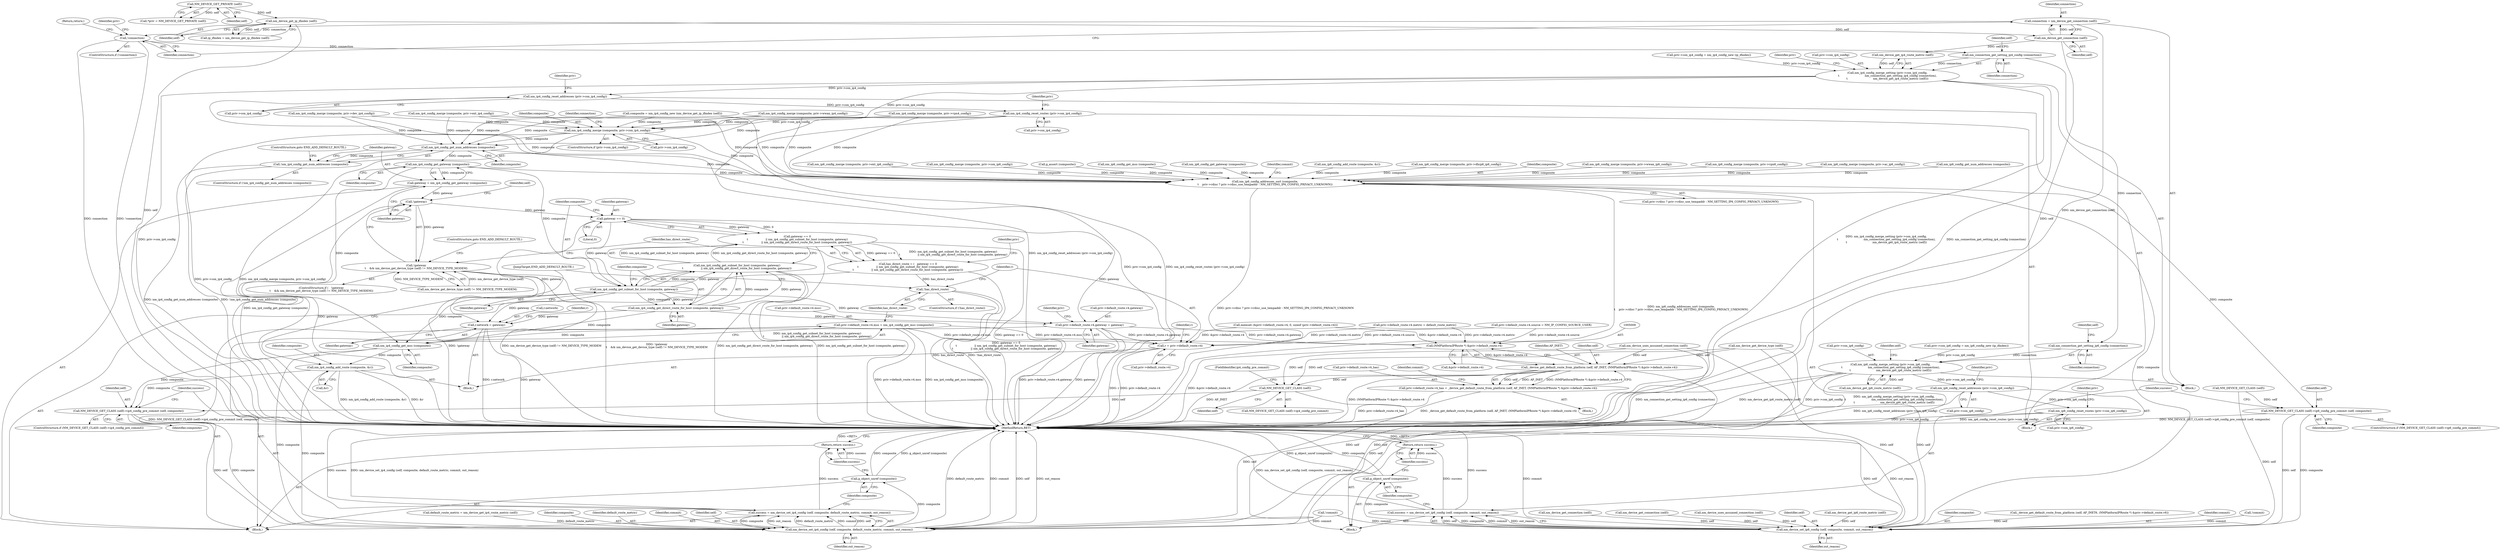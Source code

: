 digraph "0_NetworkManager_d5fc88e573fa58b93034b04d35a2454f5d28cad9@API" {
"1004631" [label="(Call,connection = nm_device_get_connection (self))"];
"1004633" [label="(Call,nm_device_get_connection (self))"];
"1004611" [label="(Call,nm_device_get_ip_ifindex (self))"];
"1004606" [label="(Call,NM_DEVICE_GET_PRIVATE (self))"];
"1004636" [label="(Call,!connection)"];
"1004655" [label="(Call,nm_connection_get_setting_ip4_config (connection))"];
"1004651" [label="(Call,nm_ip4_config_merge_setting (priv->con_ip4_config,\n\t                             nm_connection_get_setting_ip4_config (connection),\n\t                             nm_device_get_ip4_route_metric (self)))"];
"1004671" [label="(Call,nm_ip4_config_reset_addresses (priv->con_ip4_config))"];
"1004675" [label="(Call,nm_ip4_config_reset_routes (priv->con_ip4_config))"];
"1004822" [label="(Call,nm_ip4_config_merge (composite, priv->con_ip4_config))"];
"1004872" [label="(Call,nm_ip4_config_get_num_addresses (composite))"];
"1004871" [label="(Call,!nm_ip4_config_get_num_addresses (composite))"];
"1004878" [label="(Call,nm_ip4_config_get_gateway (composite))"];
"1004876" [label="(Call,gateway = nm_ip4_config_get_gateway (composite))"];
"1004882" [label="(Call,!gateway)"];
"1004881" [label="(Call,!gateway\n\t    && nm_device_get_device_type (self) != NM_DEVICE_TYPE_MODEM)"];
"1004892" [label="(Call,gateway == 0)"];
"1004891" [label="(Call,gateway == 0\n\t                    || nm_ip4_config_get_subnet_for_host (composite, gateway)\n\t                    || nm_ip4_config_get_direct_route_for_host (composite, gateway))"];
"1004889" [label="(Call,has_direct_route = (   gateway == 0\n\t                    || nm_ip4_config_get_subnet_for_host (composite, gateway)\n\t                    || nm_ip4_config_get_direct_route_for_host (composite, gateway)))"];
"1004961" [label="(Call,!has_direct_route)"];
"1004896" [label="(Call,nm_ip4_config_get_subnet_for_host (composite, gateway))"];
"1004895" [label="(Call,nm_ip4_config_get_subnet_for_host (composite, gateway)\n\t                    || nm_ip4_config_get_direct_route_for_host (composite, gateway))"];
"1004899" [label="(Call,nm_ip4_config_get_direct_route_for_host (composite, gateway))"];
"1004932" [label="(Call,priv->default_route.v4.gateway = gateway)"];
"1004965" [label="(Call,r = priv->default_route.v4)"];
"1005008" [label="(Call,(NMPlatformIPRoute *) &priv->default_route.v4)"];
"1005005" [label="(Call,_device_get_default_route_from_platform (self, AF_INET, (NMPlatformIPRoute *) &priv->default_route.v4))"];
"1004999" [label="(Call,priv->default_route.v4_has = _device_get_default_route_from_platform (self, AF_INET, (NMPlatformIPRoute *) &priv->default_route.v4))"];
"1005021" [label="(Call,NM_DEVICE_GET_CLASS (self))"];
"1005024" [label="(Call,NM_DEVICE_GET_CLASS (self)->ip4_config_pre_commit (self, composite))"];
"1005029" [label="(Call,nm_device_set_ip4_config (self, composite, default_route_metric, commit, out_reason))"];
"1005027" [label="(Call,success = nm_device_set_ip4_config (self, composite, default_route_metric, commit, out_reason))"];
"1005037" [label="(Return,return success;)"];
"1005035" [label="(Call,g_object_unref (composite))"];
"1004958" [label="(Call,nm_ip4_config_get_mss (composite))"];
"1004950" [label="(Call,priv->default_route.v4.mss = nm_ip4_config_get_mss (composite))"];
"1004987" [label="(Call,nm_ip4_config_add_route (composite, &r))"];
"1004972" [label="(Call,r.network = gateway)"];
"1006202" [label="(Call,nm_ip6_config_addresses_sort (composite,\n\t    priv->rdisc ? priv->rdisc_use_tempaddr : NM_SETTING_IP6_CONFIG_PRIVACY_UNKNOWN))"];
"1006220" [label="(Call,NM_DEVICE_GET_CLASS (self)->ip6_config_pre_commit (self, composite))"];
"1006225" [label="(Call,nm_device_set_ip6_config (self, composite, commit, out_reason))"];
"1006223" [label="(Call,success = nm_device_set_ip6_config (self, composite, commit, out_reason))"];
"1006232" [label="(Return,return success;)"];
"1006230" [label="(Call,g_object_unref (composite))"];
"1004663" [label="(Call,nm_connection_get_setting_ip6_config (connection))"];
"1004659" [label="(Call,nm_ip6_config_merge_setting (priv->con_ip6_config,\n\t                             nm_connection_get_setting_ip6_config (connection),\n\t                             nm_device_get_ip6_route_metric (self)))"];
"1004679" [label="(Call,nm_ip6_config_reset_addresses (priv->con_ip6_config))"];
"1004683" [label="(Call,nm_ip6_config_reset_routes (priv->con_ip6_config))"];
"1004900" [label="(Identifier,composite)"];
"1004933" [label="(Call,priv->default_route.v4.gateway)"];
"1004972" [label="(Call,r.network = gateway)"];
"1004756" [label="(Call,default_route_metric = nm_device_get_ip4_route_metric (self))"];
"1004661" [label="(Identifier,priv)"];
"1004899" [label="(Call,nm_ip4_config_get_direct_route_for_host (composite, gateway))"];
"1004966" [label="(Identifier,r)"];
"1004998" [label="(Block,)"];
"1004635" [label="(ControlStructure,if (!connection))"];
"1004940" [label="(Identifier,gateway)"];
"1004961" [label="(Call,!has_direct_route)"];
"1006227" [label="(Identifier,composite)"];
"1006191" [label="(Call,_device_get_default_route_from_platform (self, AF_INET6, (NMPlatformIPRoute *) &priv->default_route.v6))"];
"1004795" [label="(Call,nm_ip4_config_merge (composite, priv->vpn4_config))"];
"1005010" [label="(Call,&priv->default_route.v4)"];
"1004641" [label="(Identifier,priv)"];
"1006230" [label="(Call,g_object_unref (composite))"];
"1005031" [label="(Identifier,composite)"];
"1004652" [label="(Call,priv->con_ip4_config)"];
"1004958" [label="(Call,nm_ip4_config_get_mss (composite))"];
"1004633" [label="(Call,nm_device_get_connection (self))"];
"1006225" [label="(Call,nm_device_set_ip6_config (self, composite, commit, out_reason))"];
"1004875" [label="(ControlStructure,goto END_ADD_DEFAULT_ROUTE;)"];
"1004775" [label="(Call,composite = nm_ip4_config_new (nm_device_get_ip_ifindex (self)))"];
"1005032" [label="(Identifier,default_route_metric)"];
"1004824" [label="(Call,priv->con_ip4_config)"];
"1004636" [label="(Call,!connection)"];
"1005000" [label="(Call,priv->default_route.v4_has)"];
"1005037" [label="(Return,return success;)"];
"1004901" [label="(Identifier,gateway)"];
"1006222" [label="(Identifier,composite)"];
"1004896" [label="(Call,nm_ip4_config_get_subnet_for_host (composite, gateway))"];
"1005005" [label="(Call,_device_get_default_route_from_platform (self, AF_INET, (NMPlatformIPRoute *) &priv->default_route.v4))"];
"1004876" [label="(Call,gateway = nm_ip4_config_get_gateway (composite))"];
"1004663" [label="(Call,nm_connection_get_setting_ip6_config (connection))"];
"1004892" [label="(Call,gateway == 0)"];
"1004962" [label="(Identifier,has_direct_route)"];
"1004932" [label="(Call,priv->default_route.v4.gateway = gateway)"];
"1004967" [label="(Call,priv->default_route.v4)"];
"1005007" [label="(Identifier,AF_INET)"];
"1004873" [label="(Identifier,composite)"];
"1004611" [label="(Call,nm_device_get_ip_ifindex (self))"];
"1005022" [label="(Identifier,self)"];
"1005998" [label="(Call,nm_ip6_config_merge (composite, priv->ext_ip6_config))"];
"1006204" [label="(Call,priv->rdisc ? priv->rdisc_use_tempaddr : NM_SETTING_IP6_CONFIG_PRIVACY_UNKNOWN)"];
"1006016" [label="(Call,nm_ip6_config_merge (composite, priv->con_ip6_config))"];
"1004684" [label="(Call,priv->con_ip6_config)"];
"1004891" [label="(Call,gateway == 0\n\t                    || nm_ip4_config_get_subnet_for_host (composite, gateway)\n\t                    || nm_ip4_config_get_direct_route_for_host (composite, gateway))"];
"1004893" [label="(Identifier,gateway)"];
"1004889" [label="(Call,has_direct_route = (   gateway == 0\n\t                    || nm_ip4_config_get_subnet_for_host (composite, gateway)\n\t                    || nm_ip4_config_get_direct_route_for_host (composite, gateway)))"];
"1005026" [label="(Identifier,composite)"];
"1004872" [label="(Call,nm_ip4_config_get_num_addresses (composite))"];
"1005035" [label="(Call,g_object_unref (composite))"];
"1004987" [label="(Call,nm_ip4_config_add_route (composite, &r))"];
"1004680" [label="(Call,priv->con_ip6_config)"];
"1005029" [label="(Call,nm_device_set_ip4_config (self, composite, default_route_metric, commit, out_reason))"];
"1004602" [label="(Block,)"];
"1006220" [label="(Call,NM_DEVICE_GET_CLASS (self)->ip6_config_pre_commit (self, composite))"];
"1004645" [label="(Call,priv->con_ip6_config = nm_ip6_config_new (ip_ifindex))"];
"1004988" [label="(Identifier,composite)"];
"1004607" [label="(Identifier,self)"];
"1004885" [label="(Call,nm_device_get_device_type (self))"];
"1006221" [label="(Identifier,self)"];
"1006202" [label="(Call,nm_ip6_config_addresses_sort (composite,\n\t    priv->rdisc ? priv->rdisc_use_tempaddr : NM_SETTING_IP6_CONFIG_PRIVACY_UNKNOWN))"];
"1004909" [label="(Call,memset (&priv->default_route.v4, 0, sizeof (priv->default_route.v4)))"];
"1005965" [label="(Call,g_assert (composite))"];
"1004880" [label="(ControlStructure,if (   !gateway\n\t    && nm_device_get_device_type (self) != NM_DEVICE_TYPE_MODEM))"];
"1006143" [label="(Call,nm_ip6_config_get_mss (composite))"];
"1004659" [label="(Call,nm_ip6_config_merge_setting (priv->con_ip6_config,\n\t                             nm_connection_get_setting_ip6_config (connection),\n\t                             nm_device_get_ip6_route_metric (self)))"];
"1004651" [label="(Call,nm_ip4_config_merge_setting (priv->con_ip4_config,\n\t                             nm_connection_get_setting_ip4_config (connection),\n\t                             nm_device_get_ip4_route_metric (self)))"];
"1005008" [label="(Call,(NMPlatformIPRoute *) &priv->default_route.v4)"];
"1004823" [label="(Identifier,composite)"];
"1006223" [label="(Call,success = nm_device_set_ip6_config (self, composite, commit, out_reason))"];
"1006072" [label="(Call,nm_ip6_config_get_gateway (composite))"];
"1005025" [label="(Identifier,self)"];
"1005033" [label="(Identifier,commit)"];
"1004989" [label="(Call,&r)"];
"1004828" [label="(Identifier,connection)"];
"1004670" [label="(Block,)"];
"1005019" [label="(ControlStructure,if (NM_DEVICE_GET_CLASS (self)->ip4_config_pre_commit))"];
"1006229" [label="(Identifier,out_reason)"];
"1005021" [label="(Call,NM_DEVICE_GET_CLASS (self))"];
"1004683" [label="(Call,nm_ip6_config_reset_routes (priv->con_ip6_config))"];
"1004895" [label="(Call,nm_ip4_config_get_subnet_for_host (composite, gateway)\n\t                    || nm_ip4_config_get_direct_route_for_host (composite, gateway))"];
"1005038" [label="(Identifier,success)"];
"1004999" [label="(Call,priv->default_route.v4_has = _device_get_default_route_from_platform (self, AF_INET, (NMPlatformIPRoute *) &priv->default_route.v4))"];
"1004612" [label="(Identifier,self)"];
"1004658" [label="(Identifier,self)"];
"1004676" [label="(Call,priv->con_ip4_config)"];
"1004897" [label="(Identifier,composite)"];
"1005027" [label="(Call,success = nm_device_set_ip4_config (self, composite, default_route_metric, commit, out_reason))"];
"1004979" [label="(Identifier,r)"];
"1005023" [label="(FieldIdentifier,ip4_config_pre_commit)"];
"1006213" [label="(Identifier,commit)"];
"1004804" [label="(Call,nm_ip4_config_merge (composite, priv->ext_ip4_config))"];
"1004888" [label="(ControlStructure,goto END_ADD_DEFAULT_ROUTE;)"];
"1005034" [label="(Identifier,out_reason)"];
"1004631" [label="(Call,connection = nm_device_get_connection (self))"];
"1005020" [label="(Call,NM_DEVICE_GET_CLASS (self)->ip4_config_pre_commit)"];
"1004960" [label="(ControlStructure,if (!has_direct_route))"];
"1004656" [label="(Identifier,connection)"];
"1004881" [label="(Call,!gateway\n\t    && nm_device_get_device_type (self) != NM_DEVICE_TYPE_MODEM)"];
"1006173" [label="(Call,nm_ip6_config_add_route (composite, &r))"];
"1004634" [label="(Identifier,self)"];
"1004745" [label="(Block,)"];
"1006233" [label="(Identifier,success)"];
"1005036" [label="(Identifier,composite)"];
"1004905" [label="(Identifier,priv)"];
"1006224" [label="(Identifier,success)"];
"1004963" [label="(Block,)"];
"1004894" [label="(Literal,0)"];
"1005024" [label="(Call,NM_DEVICE_GET_CLASS (self)->ip4_config_pre_commit (self, composite))"];
"1004671" [label="(Call,nm_ip4_config_reset_addresses (priv->con_ip4_config))"];
"1004886" [label="(Identifier,self)"];
"1005980" [label="(Call,nm_ip6_config_merge (composite, priv->dhcp6_ip6_config))"];
"1006228" [label="(Identifier,commit)"];
"1004665" [label="(Call,nm_device_get_ip6_route_metric (self))"];
"1004884" [label="(Call,nm_device_get_device_type (self) != NM_DEVICE_TYPE_MODEM)"];
"1004890" [label="(Identifier,has_direct_route)"];
"1004976" [label="(Identifier,gateway)"];
"1004666" [label="(Identifier,self)"];
"1004991" [label="(JumpTarget,END_ADD_DEFAULT_ROUTE:)"];
"1004677" [label="(Identifier,priv)"];
"1004637" [label="(Identifier,connection)"];
"1004871" [label="(Call,!nm_ip4_config_get_num_addresses (composite))"];
"1005030" [label="(Identifier,self)"];
"1004945" [label="(Identifier,priv)"];
"1004846" [label="(Call,!commit)"];
"1004660" [label="(Call,priv->con_ip6_config)"];
"1006203" [label="(Identifier,composite)"];
"1004822" [label="(Call,nm_ip4_config_merge (composite, priv->con_ip4_config))"];
"1006217" [label="(Call,NM_DEVICE_GET_CLASS (self))"];
"1006040" [label="(Call,!commit)"];
"1006023" [label="(Call,nm_device_get_connection (self))"];
"1007368" [label="(MethodReturn,RET)"];
"1004609" [label="(Call,ip_ifindex = nm_device_get_ip_ifindex (self))"];
"1004639" [label="(Call,priv->con_ip4_config = nm_ip4_config_new (ip_ifindex))"];
"1005017" [label="(Identifier,commit)"];
"1004679" [label="(Call,nm_ip6_config_reset_addresses (priv->con_ip6_config))"];
"1004898" [label="(Identifier,gateway)"];
"1004974" [label="(Identifier,r)"];
"1004951" [label="(Call,priv->default_route.v4.mss)"];
"1004950" [label="(Call,priv->default_route.v4.mss = nm_ip4_config_get_mss (composite))"];
"1004878" [label="(Call,nm_ip4_config_get_gateway (composite))"];
"1005006" [label="(Identifier,self)"];
"1004818" [label="(ControlStructure,if (priv->con_ip4_config))"];
"1006007" [label="(Call,nm_ip6_config_merge (composite, priv->wwan_ip6_config))"];
"1005989" [label="(Call,nm_ip6_config_merge (composite, priv->vpn6_config))"];
"1004882" [label="(Call,!gateway)"];
"1004638" [label="(Return,return;)"];
"1004606" [label="(Call,NM_DEVICE_GET_PRIVATE (self))"];
"1005971" [label="(Call,nm_ip6_config_merge (composite, priv->ac_ip6_config))"];
"1005028" [label="(Identifier,success)"];
"1004685" [label="(Identifier,priv)"];
"1004681" [label="(Identifier,priv)"];
"1004883" [label="(Identifier,gateway)"];
"1004959" [label="(Identifier,composite)"];
"1005947" [label="(Block,)"];
"1004604" [label="(Call,*priv = NM_DEVICE_GET_PRIVATE (self))"];
"1004877" [label="(Identifier,gateway)"];
"1004632" [label="(Identifier,connection)"];
"1004655" [label="(Call,nm_connection_get_setting_ip4_config (connection))"];
"1004923" [label="(Call,priv->default_route.v4.source = NM_IP_CONFIG_SOURCE_USER)"];
"1006066" [label="(Call,nm_ip6_config_get_num_addresses (composite))"];
"1004657" [label="(Call,nm_device_get_ip4_route_metric (self))"];
"1006215" [label="(ControlStructure,if (NM_DEVICE_GET_CLASS (self)->ip6_config_pre_commit))"];
"1004829" [label="(Call,nm_device_get_connection (self))"];
"1004664" [label="(Identifier,connection)"];
"1004941" [label="(Call,priv->default_route.v4.metric = default_route_metric)"];
"1004786" [label="(Call,nm_ip4_config_merge (composite, priv->dev_ip4_config))"];
"1004669" [label="(Identifier,self)"];
"1004672" [label="(Call,priv->con_ip4_config)"];
"1006045" [label="(Call,nm_device_uses_assumed_connection (self))"];
"1006232" [label="(Return,return success;)"];
"1004675" [label="(Call,nm_ip4_config_reset_routes (priv->con_ip4_config))"];
"1004879" [label="(Identifier,composite)"];
"1004851" [label="(Call,nm_device_uses_assumed_connection (self))"];
"1006226" [label="(Identifier,self)"];
"1004870" [label="(ControlStructure,if (!nm_ip4_config_get_num_addresses (composite)))"];
"1004813" [label="(Call,nm_ip4_config_merge (composite, priv->wwan_ip4_config))"];
"1006231" [label="(Identifier,composite)"];
"1004973" [label="(Call,r.network)"];
"1004965" [label="(Call,r = priv->default_route.v4)"];
"1004690" [label="(Identifier,priv)"];
"1006133" [label="(Call,nm_device_get_ip6_route_metric (self))"];
"1004631" -> "1004602"  [label="AST: "];
"1004631" -> "1004633"  [label="CFG: "];
"1004632" -> "1004631"  [label="AST: "];
"1004633" -> "1004631"  [label="AST: "];
"1004637" -> "1004631"  [label="CFG: "];
"1004631" -> "1007368"  [label="DDG: nm_device_get_connection (self)"];
"1004633" -> "1004631"  [label="DDG: self"];
"1004631" -> "1004636"  [label="DDG: connection"];
"1004633" -> "1004634"  [label="CFG: "];
"1004634" -> "1004633"  [label="AST: "];
"1004633" -> "1007368"  [label="DDG: self"];
"1004611" -> "1004633"  [label="DDG: self"];
"1004633" -> "1004657"  [label="DDG: self"];
"1004611" -> "1004609"  [label="AST: "];
"1004611" -> "1004612"  [label="CFG: "];
"1004612" -> "1004611"  [label="AST: "];
"1004609" -> "1004611"  [label="CFG: "];
"1004611" -> "1007368"  [label="DDG: self"];
"1004611" -> "1004609"  [label="DDG: self"];
"1004606" -> "1004611"  [label="DDG: self"];
"1004606" -> "1004604"  [label="AST: "];
"1004606" -> "1004607"  [label="CFG: "];
"1004607" -> "1004606"  [label="AST: "];
"1004604" -> "1004606"  [label="CFG: "];
"1004606" -> "1004604"  [label="DDG: self"];
"1004636" -> "1004635"  [label="AST: "];
"1004636" -> "1004637"  [label="CFG: "];
"1004637" -> "1004636"  [label="AST: "];
"1004638" -> "1004636"  [label="CFG: "];
"1004641" -> "1004636"  [label="CFG: "];
"1004636" -> "1007368"  [label="DDG: !connection"];
"1004636" -> "1007368"  [label="DDG: connection"];
"1004636" -> "1004655"  [label="DDG: connection"];
"1004655" -> "1004651"  [label="AST: "];
"1004655" -> "1004656"  [label="CFG: "];
"1004656" -> "1004655"  [label="AST: "];
"1004658" -> "1004655"  [label="CFG: "];
"1004655" -> "1004651"  [label="DDG: connection"];
"1004655" -> "1004663"  [label="DDG: connection"];
"1004651" -> "1004602"  [label="AST: "];
"1004651" -> "1004657"  [label="CFG: "];
"1004652" -> "1004651"  [label="AST: "];
"1004657" -> "1004651"  [label="AST: "];
"1004661" -> "1004651"  [label="CFG: "];
"1004651" -> "1007368"  [label="DDG: nm_ip4_config_merge_setting (priv->con_ip4_config,\n\t                             nm_connection_get_setting_ip4_config (connection),\n\t                             nm_device_get_ip4_route_metric (self))"];
"1004651" -> "1007368"  [label="DDG: nm_connection_get_setting_ip4_config (connection)"];
"1004651" -> "1007368"  [label="DDG: priv->con_ip4_config"];
"1004639" -> "1004651"  [label="DDG: priv->con_ip4_config"];
"1004657" -> "1004651"  [label="DDG: self"];
"1004651" -> "1004671"  [label="DDG: priv->con_ip4_config"];
"1004651" -> "1004822"  [label="DDG: priv->con_ip4_config"];
"1004671" -> "1004670"  [label="AST: "];
"1004671" -> "1004672"  [label="CFG: "];
"1004672" -> "1004671"  [label="AST: "];
"1004677" -> "1004671"  [label="CFG: "];
"1004671" -> "1007368"  [label="DDG: nm_ip4_config_reset_addresses (priv->con_ip4_config)"];
"1004671" -> "1004675"  [label="DDG: priv->con_ip4_config"];
"1004675" -> "1004670"  [label="AST: "];
"1004675" -> "1004676"  [label="CFG: "];
"1004676" -> "1004675"  [label="AST: "];
"1004681" -> "1004675"  [label="CFG: "];
"1004675" -> "1007368"  [label="DDG: priv->con_ip4_config"];
"1004675" -> "1007368"  [label="DDG: nm_ip4_config_reset_routes (priv->con_ip4_config)"];
"1004675" -> "1004822"  [label="DDG: priv->con_ip4_config"];
"1004822" -> "1004818"  [label="AST: "];
"1004822" -> "1004824"  [label="CFG: "];
"1004823" -> "1004822"  [label="AST: "];
"1004824" -> "1004822"  [label="AST: "];
"1004828" -> "1004822"  [label="CFG: "];
"1004822" -> "1007368"  [label="DDG: nm_ip4_config_merge (composite, priv->con_ip4_config)"];
"1004822" -> "1007368"  [label="DDG: priv->con_ip4_config"];
"1004775" -> "1004822"  [label="DDG: composite"];
"1004813" -> "1004822"  [label="DDG: composite"];
"1004786" -> "1004822"  [label="DDG: composite"];
"1004795" -> "1004822"  [label="DDG: composite"];
"1004804" -> "1004822"  [label="DDG: composite"];
"1004822" -> "1004872"  [label="DDG: composite"];
"1004822" -> "1006202"  [label="DDG: composite"];
"1004872" -> "1004871"  [label="AST: "];
"1004872" -> "1004873"  [label="CFG: "];
"1004873" -> "1004872"  [label="AST: "];
"1004871" -> "1004872"  [label="CFG: "];
"1004872" -> "1004871"  [label="DDG: composite"];
"1004775" -> "1004872"  [label="DDG: composite"];
"1004813" -> "1004872"  [label="DDG: composite"];
"1004786" -> "1004872"  [label="DDG: composite"];
"1004795" -> "1004872"  [label="DDG: composite"];
"1004804" -> "1004872"  [label="DDG: composite"];
"1004872" -> "1004878"  [label="DDG: composite"];
"1004872" -> "1006202"  [label="DDG: composite"];
"1004871" -> "1004870"  [label="AST: "];
"1004875" -> "1004871"  [label="CFG: "];
"1004877" -> "1004871"  [label="CFG: "];
"1004871" -> "1007368"  [label="DDG: nm_ip4_config_get_num_addresses (composite)"];
"1004871" -> "1007368"  [label="DDG: !nm_ip4_config_get_num_addresses (composite)"];
"1004878" -> "1004876"  [label="AST: "];
"1004878" -> "1004879"  [label="CFG: "];
"1004879" -> "1004878"  [label="AST: "];
"1004876" -> "1004878"  [label="CFG: "];
"1004878" -> "1004876"  [label="DDG: composite"];
"1004878" -> "1004896"  [label="DDG: composite"];
"1004878" -> "1004958"  [label="DDG: composite"];
"1004878" -> "1006202"  [label="DDG: composite"];
"1004876" -> "1004745"  [label="AST: "];
"1004877" -> "1004876"  [label="AST: "];
"1004883" -> "1004876"  [label="CFG: "];
"1004876" -> "1007368"  [label="DDG: nm_ip4_config_get_gateway (composite)"];
"1004876" -> "1004882"  [label="DDG: gateway"];
"1004882" -> "1004881"  [label="AST: "];
"1004882" -> "1004883"  [label="CFG: "];
"1004883" -> "1004882"  [label="AST: "];
"1004886" -> "1004882"  [label="CFG: "];
"1004881" -> "1004882"  [label="CFG: "];
"1004882" -> "1007368"  [label="DDG: gateway"];
"1004882" -> "1004881"  [label="DDG: gateway"];
"1004882" -> "1004892"  [label="DDG: gateway"];
"1004881" -> "1004880"  [label="AST: "];
"1004881" -> "1004884"  [label="CFG: "];
"1004884" -> "1004881"  [label="AST: "];
"1004888" -> "1004881"  [label="CFG: "];
"1004890" -> "1004881"  [label="CFG: "];
"1004881" -> "1007368"  [label="DDG: nm_device_get_device_type (self) != NM_DEVICE_TYPE_MODEM"];
"1004881" -> "1007368"  [label="DDG: !gateway\n\t    && nm_device_get_device_type (self) != NM_DEVICE_TYPE_MODEM"];
"1004881" -> "1007368"  [label="DDG: !gateway"];
"1004884" -> "1004881"  [label="DDG: nm_device_get_device_type (self)"];
"1004884" -> "1004881"  [label="DDG: NM_DEVICE_TYPE_MODEM"];
"1004892" -> "1004891"  [label="AST: "];
"1004892" -> "1004894"  [label="CFG: "];
"1004893" -> "1004892"  [label="AST: "];
"1004894" -> "1004892"  [label="AST: "];
"1004897" -> "1004892"  [label="CFG: "];
"1004891" -> "1004892"  [label="CFG: "];
"1004892" -> "1004891"  [label="DDG: gateway"];
"1004892" -> "1004891"  [label="DDG: 0"];
"1004892" -> "1004896"  [label="DDG: gateway"];
"1004892" -> "1004932"  [label="DDG: gateway"];
"1004892" -> "1004972"  [label="DDG: gateway"];
"1004891" -> "1004889"  [label="AST: "];
"1004891" -> "1004895"  [label="CFG: "];
"1004895" -> "1004891"  [label="AST: "];
"1004889" -> "1004891"  [label="CFG: "];
"1004891" -> "1007368"  [label="DDG: nm_ip4_config_get_subnet_for_host (composite, gateway)\n\t                    || nm_ip4_config_get_direct_route_for_host (composite, gateway)"];
"1004891" -> "1007368"  [label="DDG: gateway == 0"];
"1004891" -> "1004889"  [label="DDG: gateway == 0"];
"1004891" -> "1004889"  [label="DDG: nm_ip4_config_get_subnet_for_host (composite, gateway)\n\t                    || nm_ip4_config_get_direct_route_for_host (composite, gateway)"];
"1004895" -> "1004891"  [label="DDG: nm_ip4_config_get_subnet_for_host (composite, gateway)"];
"1004895" -> "1004891"  [label="DDG: nm_ip4_config_get_direct_route_for_host (composite, gateway)"];
"1004889" -> "1004745"  [label="AST: "];
"1004890" -> "1004889"  [label="AST: "];
"1004905" -> "1004889"  [label="CFG: "];
"1004889" -> "1007368"  [label="DDG: gateway == 0\n\t                    || nm_ip4_config_get_subnet_for_host (composite, gateway)\n\t                    || nm_ip4_config_get_direct_route_for_host (composite, gateway)"];
"1004889" -> "1004961"  [label="DDG: has_direct_route"];
"1004961" -> "1004960"  [label="AST: "];
"1004961" -> "1004962"  [label="CFG: "];
"1004962" -> "1004961"  [label="AST: "];
"1004966" -> "1004961"  [label="CFG: "];
"1004991" -> "1004961"  [label="CFG: "];
"1004961" -> "1007368"  [label="DDG: has_direct_route"];
"1004961" -> "1007368"  [label="DDG: !has_direct_route"];
"1004896" -> "1004895"  [label="AST: "];
"1004896" -> "1004898"  [label="CFG: "];
"1004897" -> "1004896"  [label="AST: "];
"1004898" -> "1004896"  [label="AST: "];
"1004900" -> "1004896"  [label="CFG: "];
"1004895" -> "1004896"  [label="CFG: "];
"1004896" -> "1004895"  [label="DDG: composite"];
"1004896" -> "1004895"  [label="DDG: gateway"];
"1004896" -> "1004899"  [label="DDG: composite"];
"1004896" -> "1004899"  [label="DDG: gateway"];
"1004896" -> "1004932"  [label="DDG: gateway"];
"1004896" -> "1004958"  [label="DDG: composite"];
"1004896" -> "1004972"  [label="DDG: gateway"];
"1004895" -> "1004899"  [label="CFG: "];
"1004899" -> "1004895"  [label="AST: "];
"1004895" -> "1007368"  [label="DDG: nm_ip4_config_get_direct_route_for_host (composite, gateway)"];
"1004895" -> "1007368"  [label="DDG: nm_ip4_config_get_subnet_for_host (composite, gateway)"];
"1004899" -> "1004895"  [label="DDG: composite"];
"1004899" -> "1004895"  [label="DDG: gateway"];
"1004899" -> "1004901"  [label="CFG: "];
"1004900" -> "1004899"  [label="AST: "];
"1004901" -> "1004899"  [label="AST: "];
"1004899" -> "1004932"  [label="DDG: gateway"];
"1004899" -> "1004958"  [label="DDG: composite"];
"1004899" -> "1004972"  [label="DDG: gateway"];
"1004932" -> "1004745"  [label="AST: "];
"1004932" -> "1004940"  [label="CFG: "];
"1004933" -> "1004932"  [label="AST: "];
"1004940" -> "1004932"  [label="AST: "];
"1004945" -> "1004932"  [label="CFG: "];
"1004932" -> "1007368"  [label="DDG: gateway"];
"1004932" -> "1007368"  [label="DDG: priv->default_route.v4.gateway"];
"1004932" -> "1004965"  [label="DDG: priv->default_route.v4.gateway"];
"1004932" -> "1005008"  [label="DDG: priv->default_route.v4.gateway"];
"1004965" -> "1004963"  [label="AST: "];
"1004965" -> "1004967"  [label="CFG: "];
"1004966" -> "1004965"  [label="AST: "];
"1004967" -> "1004965"  [label="AST: "];
"1004974" -> "1004965"  [label="CFG: "];
"1004965" -> "1007368"  [label="DDG: priv->default_route.v4"];
"1004965" -> "1007368"  [label="DDG: r"];
"1004950" -> "1004965"  [label="DDG: priv->default_route.v4.mss"];
"1004941" -> "1004965"  [label="DDG: priv->default_route.v4.metric"];
"1004909" -> "1004965"  [label="DDG: &priv->default_route.v4"];
"1004923" -> "1004965"  [label="DDG: priv->default_route.v4.source"];
"1005008" -> "1005005"  [label="AST: "];
"1005008" -> "1005010"  [label="CFG: "];
"1005009" -> "1005008"  [label="AST: "];
"1005010" -> "1005008"  [label="AST: "];
"1005005" -> "1005008"  [label="CFG: "];
"1005008" -> "1007368"  [label="DDG: &priv->default_route.v4"];
"1005008" -> "1005005"  [label="DDG: &priv->default_route.v4"];
"1004909" -> "1005008"  [label="DDG: &priv->default_route.v4"];
"1004950" -> "1005008"  [label="DDG: priv->default_route.v4.mss"];
"1004941" -> "1005008"  [label="DDG: priv->default_route.v4.metric"];
"1004923" -> "1005008"  [label="DDG: priv->default_route.v4.source"];
"1005005" -> "1004999"  [label="AST: "];
"1005006" -> "1005005"  [label="AST: "];
"1005007" -> "1005005"  [label="AST: "];
"1004999" -> "1005005"  [label="CFG: "];
"1005005" -> "1007368"  [label="DDG: AF_INET"];
"1005005" -> "1007368"  [label="DDG: (NMPlatformIPRoute *) &priv->default_route.v4"];
"1005005" -> "1004999"  [label="DDG: self"];
"1005005" -> "1004999"  [label="DDG: AF_INET"];
"1005005" -> "1004999"  [label="DDG: (NMPlatformIPRoute *) &priv->default_route.v4"];
"1004851" -> "1005005"  [label="DDG: self"];
"1004885" -> "1005005"  [label="DDG: self"];
"1005005" -> "1005021"  [label="DDG: self"];
"1005005" -> "1005029"  [label="DDG: self"];
"1004999" -> "1004998"  [label="AST: "];
"1005000" -> "1004999"  [label="AST: "];
"1005017" -> "1004999"  [label="CFG: "];
"1004999" -> "1007368"  [label="DDG: _device_get_default_route_from_platform (self, AF_INET, (NMPlatformIPRoute *) &priv->default_route.v4)"];
"1004999" -> "1007368"  [label="DDG: priv->default_route.v4_has"];
"1005021" -> "1005020"  [label="AST: "];
"1005021" -> "1005022"  [label="CFG: "];
"1005022" -> "1005021"  [label="AST: "];
"1005023" -> "1005021"  [label="CFG: "];
"1004851" -> "1005021"  [label="DDG: self"];
"1004885" -> "1005021"  [label="DDG: self"];
"1005021" -> "1005024"  [label="DDG: self"];
"1005021" -> "1005029"  [label="DDG: self"];
"1005024" -> "1005019"  [label="AST: "];
"1005024" -> "1005026"  [label="CFG: "];
"1005025" -> "1005024"  [label="AST: "];
"1005026" -> "1005024"  [label="AST: "];
"1005028" -> "1005024"  [label="CFG: "];
"1005024" -> "1007368"  [label="DDG: NM_DEVICE_GET_CLASS (self)->ip4_config_pre_commit (self, composite)"];
"1004987" -> "1005024"  [label="DDG: composite"];
"1004958" -> "1005024"  [label="DDG: composite"];
"1005024" -> "1005029"  [label="DDG: self"];
"1005024" -> "1005029"  [label="DDG: composite"];
"1005029" -> "1005027"  [label="AST: "];
"1005029" -> "1005034"  [label="CFG: "];
"1005030" -> "1005029"  [label="AST: "];
"1005031" -> "1005029"  [label="AST: "];
"1005032" -> "1005029"  [label="AST: "];
"1005033" -> "1005029"  [label="AST: "];
"1005034" -> "1005029"  [label="AST: "];
"1005027" -> "1005029"  [label="CFG: "];
"1005029" -> "1007368"  [label="DDG: default_route_metric"];
"1005029" -> "1007368"  [label="DDG: commit"];
"1005029" -> "1007368"  [label="DDG: self"];
"1005029" -> "1007368"  [label="DDG: out_reason"];
"1005029" -> "1005027"  [label="DDG: composite"];
"1005029" -> "1005027"  [label="DDG: out_reason"];
"1005029" -> "1005027"  [label="DDG: default_route_metric"];
"1005029" -> "1005027"  [label="DDG: commit"];
"1005029" -> "1005027"  [label="DDG: self"];
"1004851" -> "1005029"  [label="DDG: self"];
"1004885" -> "1005029"  [label="DDG: self"];
"1004987" -> "1005029"  [label="DDG: composite"];
"1004958" -> "1005029"  [label="DDG: composite"];
"1004756" -> "1005029"  [label="DDG: default_route_metric"];
"1004846" -> "1005029"  [label="DDG: commit"];
"1005029" -> "1005035"  [label="DDG: composite"];
"1005027" -> "1004745"  [label="AST: "];
"1005028" -> "1005027"  [label="AST: "];
"1005036" -> "1005027"  [label="CFG: "];
"1005027" -> "1007368"  [label="DDG: nm_device_set_ip4_config (self, composite, default_route_metric, commit, out_reason)"];
"1005027" -> "1007368"  [label="DDG: success"];
"1005027" -> "1005037"  [label="DDG: success"];
"1005037" -> "1004745"  [label="AST: "];
"1005037" -> "1005038"  [label="CFG: "];
"1005038" -> "1005037"  [label="AST: "];
"1007368" -> "1005037"  [label="CFG: "];
"1005037" -> "1007368"  [label="DDG: <RET>"];
"1005038" -> "1005037"  [label="DDG: success"];
"1005035" -> "1004745"  [label="AST: "];
"1005035" -> "1005036"  [label="CFG: "];
"1005036" -> "1005035"  [label="AST: "];
"1005038" -> "1005035"  [label="CFG: "];
"1005035" -> "1007368"  [label="DDG: g_object_unref (composite)"];
"1005035" -> "1007368"  [label="DDG: composite"];
"1004958" -> "1004950"  [label="AST: "];
"1004958" -> "1004959"  [label="CFG: "];
"1004959" -> "1004958"  [label="AST: "];
"1004950" -> "1004958"  [label="CFG: "];
"1004958" -> "1004950"  [label="DDG: composite"];
"1004958" -> "1004987"  [label="DDG: composite"];
"1004950" -> "1004745"  [label="AST: "];
"1004951" -> "1004950"  [label="AST: "];
"1004962" -> "1004950"  [label="CFG: "];
"1004950" -> "1007368"  [label="DDG: priv->default_route.v4.mss"];
"1004950" -> "1007368"  [label="DDG: nm_ip4_config_get_mss (composite)"];
"1004987" -> "1004963"  [label="AST: "];
"1004987" -> "1004989"  [label="CFG: "];
"1004988" -> "1004987"  [label="AST: "];
"1004989" -> "1004987"  [label="AST: "];
"1004991" -> "1004987"  [label="CFG: "];
"1004987" -> "1007368"  [label="DDG: nm_ip4_config_add_route (composite, &r)"];
"1004987" -> "1007368"  [label="DDG: &r"];
"1004972" -> "1004963"  [label="AST: "];
"1004972" -> "1004976"  [label="CFG: "];
"1004973" -> "1004972"  [label="AST: "];
"1004976" -> "1004972"  [label="AST: "];
"1004979" -> "1004972"  [label="CFG: "];
"1004972" -> "1007368"  [label="DDG: r.network"];
"1004972" -> "1007368"  [label="DDG: gateway"];
"1006202" -> "1005947"  [label="AST: "];
"1006202" -> "1006204"  [label="CFG: "];
"1006203" -> "1006202"  [label="AST: "];
"1006204" -> "1006202"  [label="AST: "];
"1006213" -> "1006202"  [label="CFG: "];
"1006202" -> "1007368"  [label="DDG: priv->rdisc ? priv->rdisc_use_tempaddr : NM_SETTING_IP6_CONFIG_PRIVACY_UNKNOWN"];
"1006202" -> "1007368"  [label="DDG: nm_ip6_config_addresses_sort (composite,\n\t    priv->rdisc ? priv->rdisc_use_tempaddr : NM_SETTING_IP6_CONFIG_PRIVACY_UNKNOWN)"];
"1004775" -> "1006202"  [label="DDG: composite"];
"1004786" -> "1006202"  [label="DDG: composite"];
"1005965" -> "1006202"  [label="DDG: composite"];
"1006173" -> "1006202"  [label="DDG: composite"];
"1006072" -> "1006202"  [label="DDG: composite"];
"1005980" -> "1006202"  [label="DDG: composite"];
"1004813" -> "1006202"  [label="DDG: composite"];
"1005989" -> "1006202"  [label="DDG: composite"];
"1006007" -> "1006202"  [label="DDG: composite"];
"1006143" -> "1006202"  [label="DDG: composite"];
"1004795" -> "1006202"  [label="DDG: composite"];
"1004804" -> "1006202"  [label="DDG: composite"];
"1006066" -> "1006202"  [label="DDG: composite"];
"1005971" -> "1006202"  [label="DDG: composite"];
"1005998" -> "1006202"  [label="DDG: composite"];
"1006016" -> "1006202"  [label="DDG: composite"];
"1006202" -> "1006220"  [label="DDG: composite"];
"1006202" -> "1006225"  [label="DDG: composite"];
"1006220" -> "1006215"  [label="AST: "];
"1006220" -> "1006222"  [label="CFG: "];
"1006221" -> "1006220"  [label="AST: "];
"1006222" -> "1006220"  [label="AST: "];
"1006224" -> "1006220"  [label="CFG: "];
"1006220" -> "1007368"  [label="DDG: NM_DEVICE_GET_CLASS (self)->ip6_config_pre_commit (self, composite)"];
"1006217" -> "1006220"  [label="DDG: self"];
"1006220" -> "1006225"  [label="DDG: self"];
"1006220" -> "1006225"  [label="DDG: composite"];
"1006225" -> "1006223"  [label="AST: "];
"1006225" -> "1006229"  [label="CFG: "];
"1006226" -> "1006225"  [label="AST: "];
"1006227" -> "1006225"  [label="AST: "];
"1006228" -> "1006225"  [label="AST: "];
"1006229" -> "1006225"  [label="AST: "];
"1006223" -> "1006225"  [label="CFG: "];
"1006225" -> "1007368"  [label="DDG: commit"];
"1006225" -> "1007368"  [label="DDG: self"];
"1006225" -> "1007368"  [label="DDG: out_reason"];
"1006225" -> "1006223"  [label="DDG: self"];
"1006225" -> "1006223"  [label="DDG: composite"];
"1006225" -> "1006223"  [label="DDG: commit"];
"1006225" -> "1006223"  [label="DDG: out_reason"];
"1006023" -> "1006225"  [label="DDG: self"];
"1006217" -> "1006225"  [label="DDG: self"];
"1006191" -> "1006225"  [label="DDG: self"];
"1006045" -> "1006225"  [label="DDG: self"];
"1006133" -> "1006225"  [label="DDG: self"];
"1004851" -> "1006225"  [label="DDG: self"];
"1004829" -> "1006225"  [label="DDG: self"];
"1004885" -> "1006225"  [label="DDG: self"];
"1006040" -> "1006225"  [label="DDG: commit"];
"1004846" -> "1006225"  [label="DDG: commit"];
"1006225" -> "1006230"  [label="DDG: composite"];
"1006223" -> "1005947"  [label="AST: "];
"1006224" -> "1006223"  [label="AST: "];
"1006231" -> "1006223"  [label="CFG: "];
"1006223" -> "1007368"  [label="DDG: nm_device_set_ip6_config (self, composite, commit, out_reason)"];
"1006223" -> "1007368"  [label="DDG: success"];
"1006223" -> "1006232"  [label="DDG: success"];
"1006232" -> "1005947"  [label="AST: "];
"1006232" -> "1006233"  [label="CFG: "];
"1006233" -> "1006232"  [label="AST: "];
"1007368" -> "1006232"  [label="CFG: "];
"1006232" -> "1007368"  [label="DDG: <RET>"];
"1006233" -> "1006232"  [label="DDG: success"];
"1006230" -> "1005947"  [label="AST: "];
"1006230" -> "1006231"  [label="CFG: "];
"1006231" -> "1006230"  [label="AST: "];
"1006233" -> "1006230"  [label="CFG: "];
"1006230" -> "1007368"  [label="DDG: composite"];
"1006230" -> "1007368"  [label="DDG: g_object_unref (composite)"];
"1004663" -> "1004659"  [label="AST: "];
"1004663" -> "1004664"  [label="CFG: "];
"1004664" -> "1004663"  [label="AST: "];
"1004666" -> "1004663"  [label="CFG: "];
"1004663" -> "1004659"  [label="DDG: connection"];
"1004659" -> "1004602"  [label="AST: "];
"1004659" -> "1004665"  [label="CFG: "];
"1004660" -> "1004659"  [label="AST: "];
"1004665" -> "1004659"  [label="AST: "];
"1004669" -> "1004659"  [label="CFG: "];
"1004659" -> "1007368"  [label="DDG: nm_device_get_ip6_route_metric (self)"];
"1004659" -> "1007368"  [label="DDG: priv->con_ip6_config"];
"1004659" -> "1007368"  [label="DDG: nm_ip6_config_merge_setting (priv->con_ip6_config,\n\t                             nm_connection_get_setting_ip6_config (connection),\n\t                             nm_device_get_ip6_route_metric (self))"];
"1004659" -> "1007368"  [label="DDG: nm_connection_get_setting_ip6_config (connection)"];
"1004645" -> "1004659"  [label="DDG: priv->con_ip6_config"];
"1004665" -> "1004659"  [label="DDG: self"];
"1004659" -> "1004679"  [label="DDG: priv->con_ip6_config"];
"1004679" -> "1004670"  [label="AST: "];
"1004679" -> "1004680"  [label="CFG: "];
"1004680" -> "1004679"  [label="AST: "];
"1004685" -> "1004679"  [label="CFG: "];
"1004679" -> "1007368"  [label="DDG: nm_ip6_config_reset_addresses (priv->con_ip6_config)"];
"1004679" -> "1004683"  [label="DDG: priv->con_ip6_config"];
"1004683" -> "1004670"  [label="AST: "];
"1004683" -> "1004684"  [label="CFG: "];
"1004684" -> "1004683"  [label="AST: "];
"1004690" -> "1004683"  [label="CFG: "];
"1004683" -> "1007368"  [label="DDG: priv->con_ip6_config"];
"1004683" -> "1007368"  [label="DDG: nm_ip6_config_reset_routes (priv->con_ip6_config)"];
}
